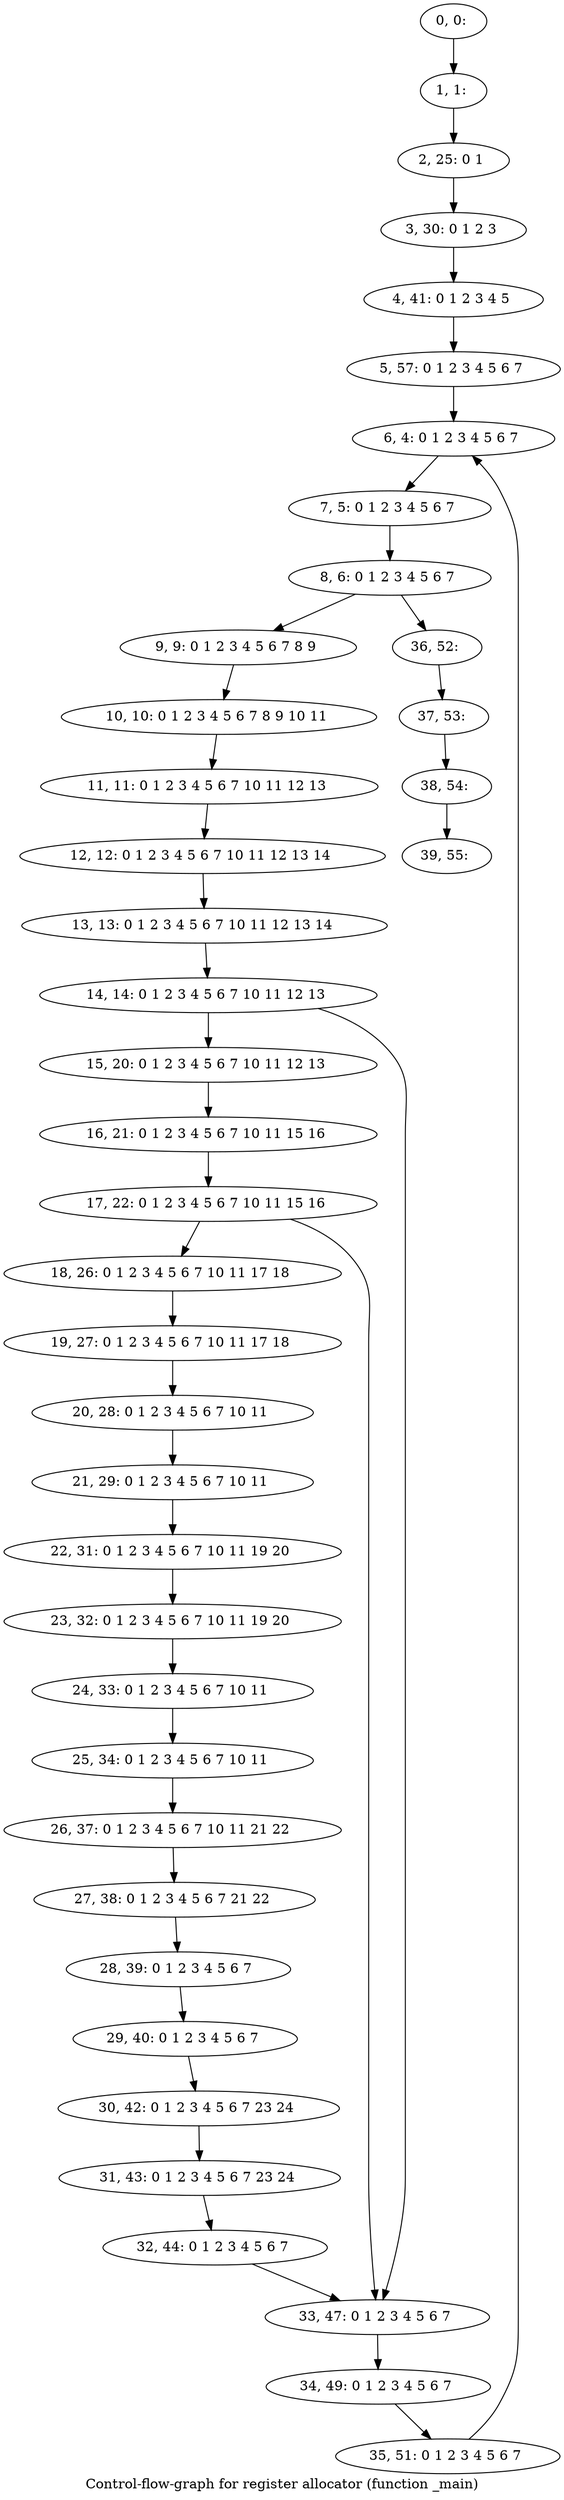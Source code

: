 digraph G {
graph [label="Control-flow-graph for register allocator (function _main)"]
0[label="0, 0: "];
1[label="1, 1: "];
2[label="2, 25: 0 1 "];
3[label="3, 30: 0 1 2 3 "];
4[label="4, 41: 0 1 2 3 4 5 "];
5[label="5, 57: 0 1 2 3 4 5 6 7 "];
6[label="6, 4: 0 1 2 3 4 5 6 7 "];
7[label="7, 5: 0 1 2 3 4 5 6 7 "];
8[label="8, 6: 0 1 2 3 4 5 6 7 "];
9[label="9, 9: 0 1 2 3 4 5 6 7 8 9 "];
10[label="10, 10: 0 1 2 3 4 5 6 7 8 9 10 11 "];
11[label="11, 11: 0 1 2 3 4 5 6 7 10 11 12 13 "];
12[label="12, 12: 0 1 2 3 4 5 6 7 10 11 12 13 14 "];
13[label="13, 13: 0 1 2 3 4 5 6 7 10 11 12 13 14 "];
14[label="14, 14: 0 1 2 3 4 5 6 7 10 11 12 13 "];
15[label="15, 20: 0 1 2 3 4 5 6 7 10 11 12 13 "];
16[label="16, 21: 0 1 2 3 4 5 6 7 10 11 15 16 "];
17[label="17, 22: 0 1 2 3 4 5 6 7 10 11 15 16 "];
18[label="18, 26: 0 1 2 3 4 5 6 7 10 11 17 18 "];
19[label="19, 27: 0 1 2 3 4 5 6 7 10 11 17 18 "];
20[label="20, 28: 0 1 2 3 4 5 6 7 10 11 "];
21[label="21, 29: 0 1 2 3 4 5 6 7 10 11 "];
22[label="22, 31: 0 1 2 3 4 5 6 7 10 11 19 20 "];
23[label="23, 32: 0 1 2 3 4 5 6 7 10 11 19 20 "];
24[label="24, 33: 0 1 2 3 4 5 6 7 10 11 "];
25[label="25, 34: 0 1 2 3 4 5 6 7 10 11 "];
26[label="26, 37: 0 1 2 3 4 5 6 7 10 11 21 22 "];
27[label="27, 38: 0 1 2 3 4 5 6 7 21 22 "];
28[label="28, 39: 0 1 2 3 4 5 6 7 "];
29[label="29, 40: 0 1 2 3 4 5 6 7 "];
30[label="30, 42: 0 1 2 3 4 5 6 7 23 24 "];
31[label="31, 43: 0 1 2 3 4 5 6 7 23 24 "];
32[label="32, 44: 0 1 2 3 4 5 6 7 "];
33[label="33, 47: 0 1 2 3 4 5 6 7 "];
34[label="34, 49: 0 1 2 3 4 5 6 7 "];
35[label="35, 51: 0 1 2 3 4 5 6 7 "];
36[label="36, 52: "];
37[label="37, 53: "];
38[label="38, 54: "];
39[label="39, 55: "];
0->1 ;
1->2 ;
2->3 ;
3->4 ;
4->5 ;
5->6 ;
6->7 ;
7->8 ;
8->9 ;
8->36 ;
9->10 ;
10->11 ;
11->12 ;
12->13 ;
13->14 ;
14->15 ;
14->33 ;
15->16 ;
16->17 ;
17->18 ;
17->33 ;
18->19 ;
19->20 ;
20->21 ;
21->22 ;
22->23 ;
23->24 ;
24->25 ;
25->26 ;
26->27 ;
27->28 ;
28->29 ;
29->30 ;
30->31 ;
31->32 ;
32->33 ;
33->34 ;
34->35 ;
35->6 ;
36->37 ;
37->38 ;
38->39 ;
}

